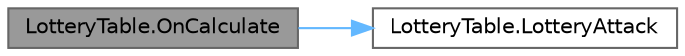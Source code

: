 digraph "LotteryTable.OnCalculate"
{
 // LATEX_PDF_SIZE
  bgcolor="transparent";
  edge [fontname=Helvetica,fontsize=10,labelfontname=Helvetica,labelfontsize=10];
  node [fontname=Helvetica,fontsize=10,shape=box,height=0.2,width=0.4];
  rankdir="LR";
  Node1 [id="Node000001",label="LotteryTable.OnCalculate",height=0.2,width=0.4,color="gray40", fillcolor="grey60", style="filled", fontcolor="black",tooltip=" "];
  Node1 -> Node2 [id="edge1_Node000001_Node000002",color="steelblue1",style="solid",tooltip=" "];
  Node2 [id="Node000002",label="LotteryTable.LotteryAttack",height=0.2,width=0.4,color="grey40", fillcolor="white", style="filled",URL="$class_lottery_table.html#abb6d20b6185d50f0a52fa240b01360a8",tooltip=" "];
}
